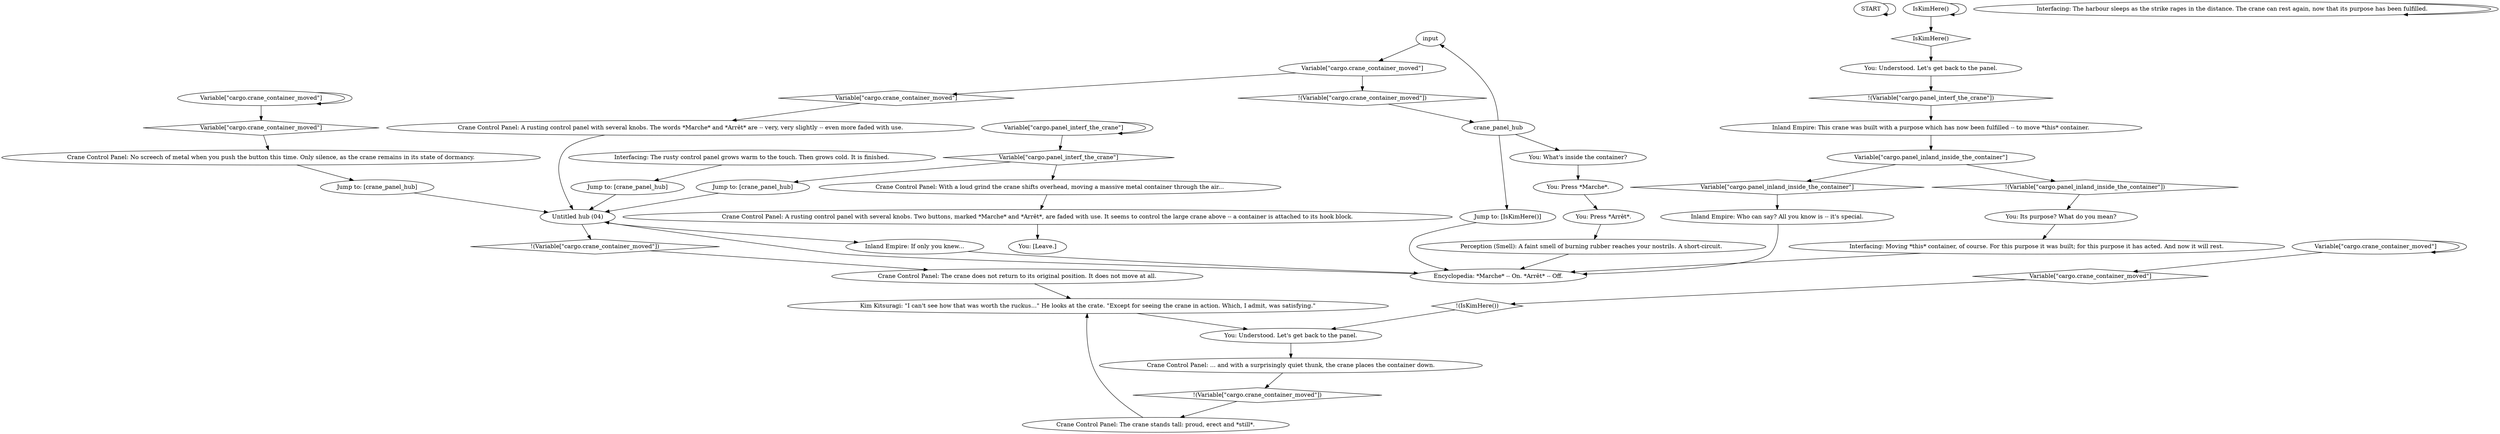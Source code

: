 # CONTAINERYARD / PANEL
# very likely we need this panel to make mega-rich-light-bendy-guy container move.
# ==================================================
digraph G {
	  0 [label="START"];
	  1 [label="input"];
	  2 [label="You: [Leave.]"];
	  3 [label="Encyclopedia: *Marche* -- On. *Arrêt* -- Off."];
	  4 [label="IsKimHere()"];
	  5 [label="IsKimHere()", shape=diamond];
	  6 [label="!(IsKimHere())", shape=diamond];
	  7 [label="Crane Control Panel: No screech of metal when you push the button this time. Only silence, as the crane remains in its state of dormancy."];
	  8 [label="Crane Control Panel: The crane does not return to its original position. It does not move at all."];
	  9 [label="Crane Control Panel: With a loud grind the crane shifts overhead, moving a massive metal container through the air..."];
	  10 [label="You: Understood. Let's get back to the panel."];
	  11 [label="Jump to: [crane_panel_hub]"];
	  12 [label="Perception (Smell): A faint smell of burning rubber reaches your nostrils. A short-circuit."];
	  13 [label="Variable[\"cargo.crane_container_moved\"]"];
	  14 [label="Variable[\"cargo.crane_container_moved\"]", shape=diamond];
	  15 [label="!(Variable[\"cargo.crane_container_moved\"])", shape=diamond];
	  16 [label="Inland Empire: This crane was built with a purpose which has now been fulfilled -- to move *this* container."];
	  17 [label="Jump to: [IsKimHere()]"];
	  18 [label="You: Press *Arrêt*."];
	  19 [label="Variable[\"cargo.crane_container_moved\"]"];
	  20 [label="Variable[\"cargo.crane_container_moved\"]", shape=diamond];
	  21 [label="!(Variable[\"cargo.crane_container_moved\"])", shape=diamond];
	  22 [label="You: Understood. Let's get back to the panel."];
	  23 [label="Kim Kitsuragi: \"I can't see how that was worth the ruckus...\" He looks at the crate. \"Except for seeing the crane in action. Which, I admit, was satisfying.\""];
	  24 [label="Jump to: [crane_panel_hub]"];
	  25 [label="Jump to: [crane_panel_hub]"];
	  26 [label="You: Its purpose? What do you mean?"];
	  27 [label="Interfacing: The harbour sleeps as the strike rages in the distance. The crane can rest again, now that its purpose has been fulfilled."];
	  28 [label="Variable[\"cargo.panel_interf_the_crane\"]"];
	  29 [label="Variable[\"cargo.panel_interf_the_crane\"]", shape=diamond];
	  30 [label="!(Variable[\"cargo.panel_interf_the_crane\"])", shape=diamond];
	  31 [label="Inland Empire: If only you knew..."];
	  32 [label="You: What's inside the container?"];
	  33 [label="You: Press *Marche*."];
	  34 [label="Inland Empire: Who can say? All you know is -- it's special."];
	  35 [label="Untitled hub (04)"];
	  36 [label="crane_panel_hub"];
	  37 [label="Crane Control Panel: A rusting control panel with several knobs. Two buttons, marked *Marche* and *Arrêt*, are faded with use. It seems to control the large crane above -- a container is attached to its hook block."];
	  38 [label="Crane Control Panel: ... and with a surprisingly quiet thunk, the crane places the container down."];
	  39 [label="Interfacing: The rusty control panel grows warm to the touch. Then grows cold. It is finished."];
	  40 [label="Interfacing: Moving *this* container, of course. For this purpose it was built; for this purpose it has acted. And now it will rest."];
	  41 [label="Variable[\"cargo.panel_inland_inside_the_container\"]"];
	  42 [label="Variable[\"cargo.panel_inland_inside_the_container\"]", shape=diamond];
	  43 [label="!(Variable[\"cargo.panel_inland_inside_the_container\"])", shape=diamond];
	  44 [label="Variable[\"cargo.crane_container_moved\"]"];
	  45 [label="Variable[\"cargo.crane_container_moved\"]", shape=diamond];
	  46 [label="!(Variable[\"cargo.crane_container_moved\"])", shape=diamond];
	  47 [label="Crane Control Panel: The crane stands tall: proud, erect and *still*."];
	  48 [label="Crane Control Panel: A rusting control panel with several knobs. The words *Marche* and *Arrêt* are -- very, very slightly -- even more faded with use."];
	  0 -> 0
	  1 -> 44
	  3 -> 35
	  4 -> 4
	  4 -> 5
	  5 -> 22
	  6 -> 10
	  7 -> 24
	  8 -> 23
	  9 -> 37
	  10 -> 38
	  11 -> 35
	  12 -> 3
	  13 -> 13
	  13 -> 14
	  14 -> 7
	  15 -> 47
	  16 -> 41
	  17 -> 3
	  18 -> 12
	  19 -> 19
	  19 -> 20
	  20 -> 6
	  21 -> 8
	  22 -> 30
	  23 -> 10
	  24 -> 35
	  25 -> 35
	  26 -> 40
	  27 -> 27
	  28 -> 28
	  28 -> 29
	  29 -> 25
	  29 -> 9
	  30 -> 16
	  31 -> 3
	  32 -> 33
	  33 -> 18
	  34 -> 3
	  35 -> 21
	  35 -> 31
	  36 -> 32
	  36 -> 17
	  36 -> 1
	  37 -> 2
	  38 -> 15
	  39 -> 11
	  40 -> 3
	  41 -> 42
	  41 -> 43
	  42 -> 34
	  43 -> 26
	  44 -> 45
	  44 -> 46
	  45 -> 48
	  46 -> 36
	  47 -> 23
	  48 -> 35
}

